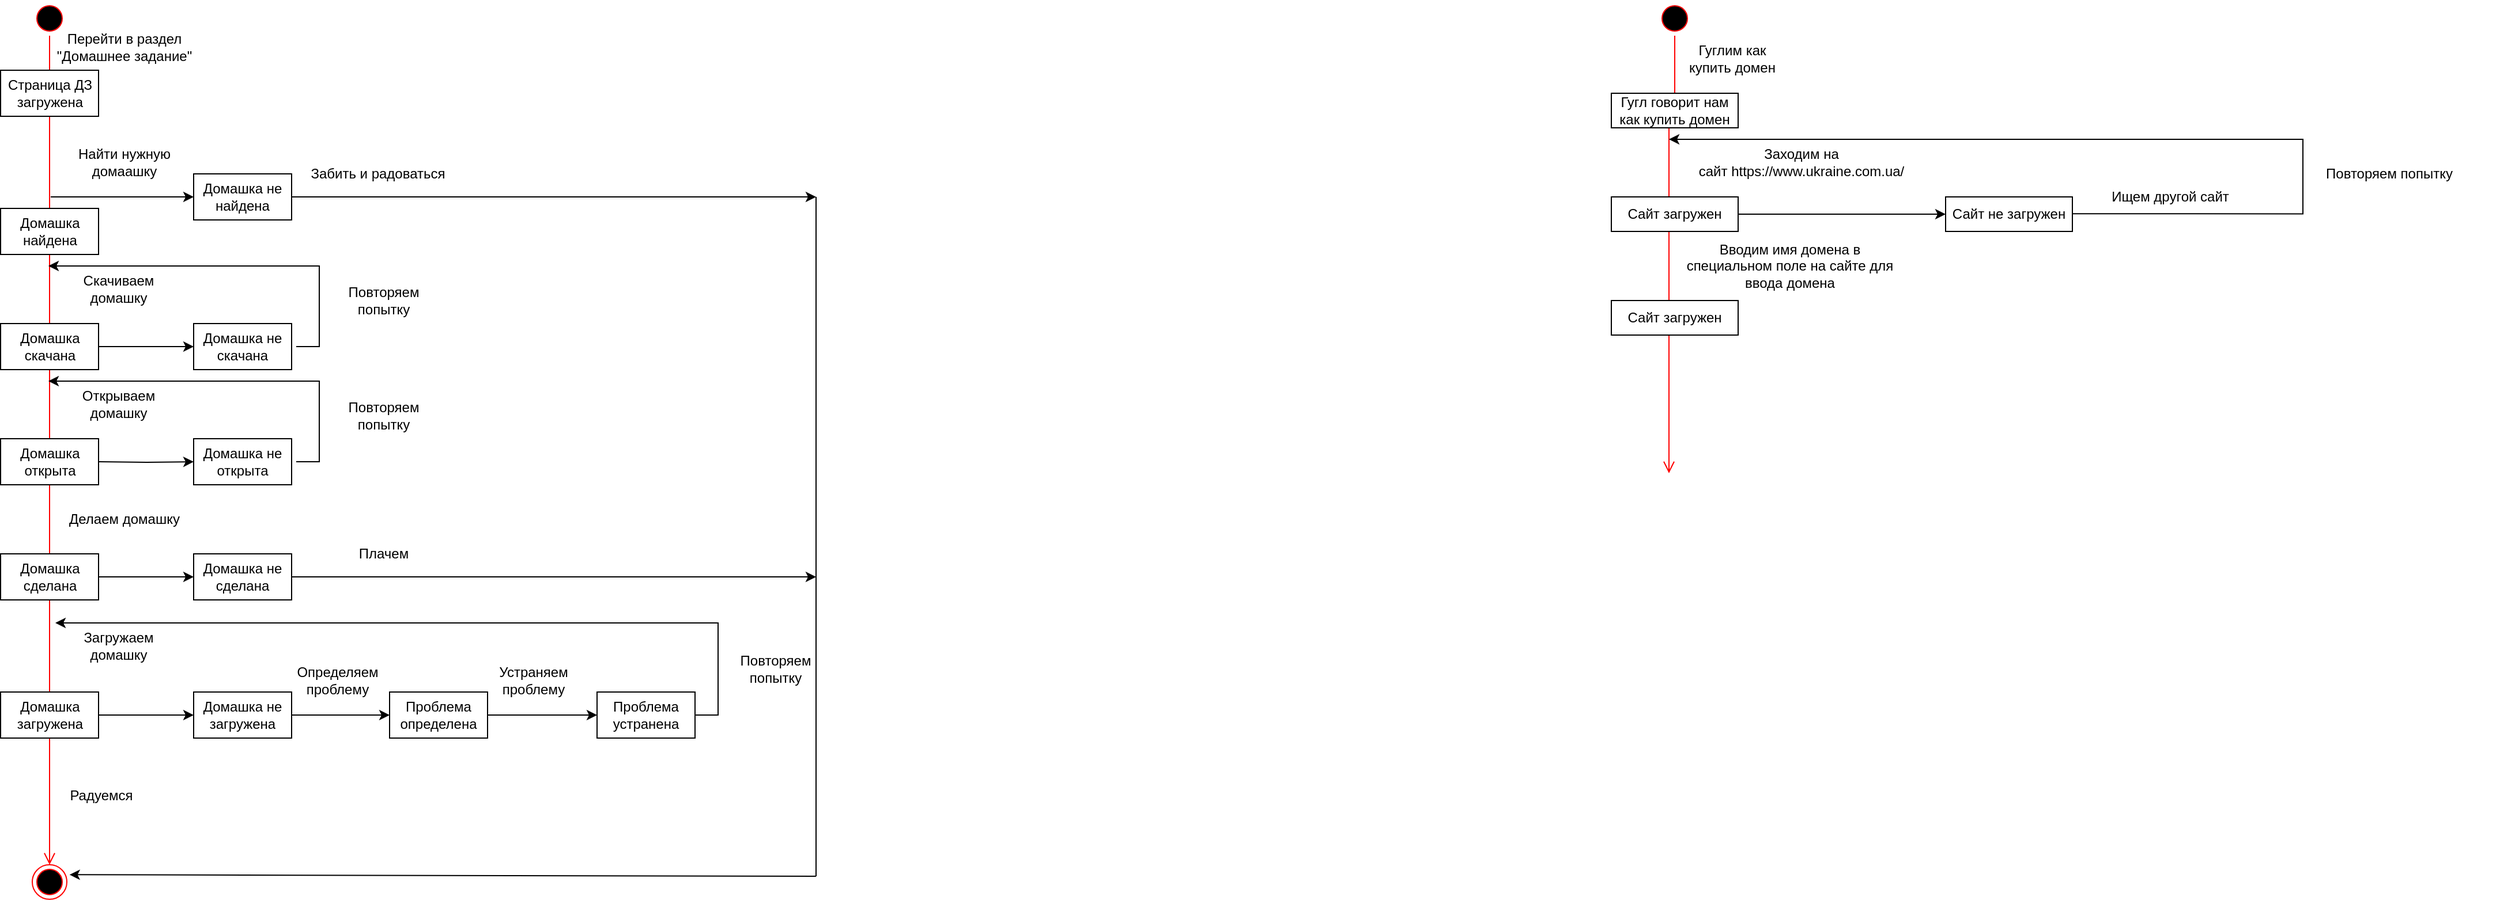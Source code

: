 <mxfile version="15.0.6" type="github">
  <diagram id="RWWzlrLUqUZTd2N9Jcue" name="Page-1">
    <mxGraphModel dx="716" dy="372" grid="1" gridSize="10" guides="1" tooltips="1" connect="1" arrows="1" fold="1" page="1" pageScale="1" pageWidth="192000" pageHeight="108000" math="0" shadow="0">
      <root>
        <mxCell id="0" />
        <mxCell id="1" parent="0" />
        <mxCell id="69hNL4aNgv2TUrD7TsJn-2" value="" style="ellipse;html=1;shape=startState;fillColor=#000000;strokeColor=#ff0000;" vertex="1" parent="1">
          <mxGeometry x="540" y="20" width="30" height="30" as="geometry" />
        </mxCell>
        <mxCell id="69hNL4aNgv2TUrD7TsJn-3" value="" style="edgeStyle=orthogonalEdgeStyle;html=1;verticalAlign=bottom;endArrow=open;endSize=8;strokeColor=#ff0000;" edge="1" source="69hNL4aNgv2TUrD7TsJn-2" parent="1">
          <mxGeometry relative="1" as="geometry">
            <mxPoint x="555" y="310" as="targetPoint" />
          </mxGeometry>
        </mxCell>
        <mxCell id="69hNL4aNgv2TUrD7TsJn-4" value="Скачиваем домашку" style="text;html=1;strokeColor=none;fillColor=none;align=center;verticalAlign=middle;whiteSpace=wrap;rounded=0;" vertex="1" parent="1">
          <mxGeometry x="560" y="260" width="110" height="20" as="geometry" />
        </mxCell>
        <mxCell id="69hNL4aNgv2TUrD7TsJn-32" style="edgeStyle=orthogonalEdgeStyle;rounded=0;orthogonalLoop=1;jettySize=auto;html=1;exitX=1;exitY=0.5;exitDx=0;exitDy=0;" edge="1" parent="1" source="69hNL4aNgv2TUrD7TsJn-5" target="69hNL4aNgv2TUrD7TsJn-31">
          <mxGeometry relative="1" as="geometry" />
        </mxCell>
        <mxCell id="69hNL4aNgv2TUrD7TsJn-8" value="Перейти в раздел &quot;Домашнее задание&quot;" style="text;html=1;strokeColor=none;fillColor=none;align=center;verticalAlign=middle;whiteSpace=wrap;rounded=0;" vertex="1" parent="1">
          <mxGeometry x="560" y="50" width="120" height="20" as="geometry" />
        </mxCell>
        <mxCell id="69hNL4aNgv2TUrD7TsJn-10" value="Найти нужную домаашку" style="text;html=1;strokeColor=none;fillColor=none;align=center;verticalAlign=middle;whiteSpace=wrap;rounded=0;" vertex="1" parent="1">
          <mxGeometry x="560" y="150" width="120" height="20" as="geometry" />
        </mxCell>
        <mxCell id="69hNL4aNgv2TUrD7TsJn-11" value="" style="edgeStyle=orthogonalEdgeStyle;html=1;verticalAlign=bottom;endArrow=open;endSize=8;strokeColor=#ff0000;entryX=0.5;entryY=0;entryDx=0;entryDy=0;" edge="1" parent="1" source="69hNL4aNgv2TUrD7TsJn-2" target="69hNL4aNgv2TUrD7TsJn-64">
          <mxGeometry relative="1" as="geometry">
            <mxPoint x="555" y="760" as="targetPoint" />
            <mxPoint x="555" y="50" as="sourcePoint" />
            <Array as="points" />
          </mxGeometry>
        </mxCell>
        <mxCell id="69hNL4aNgv2TUrD7TsJn-14" value="" style="endArrow=classic;html=1;" edge="1" parent="1">
          <mxGeometry width="50" height="50" relative="1" as="geometry">
            <mxPoint x="556" y="190" as="sourcePoint" />
            <mxPoint x="680" y="190" as="targetPoint" />
          </mxGeometry>
        </mxCell>
        <mxCell id="69hNL4aNgv2TUrD7TsJn-17" value="Домашка найдена" style="rounded=0;whiteSpace=wrap;html=1;" vertex="1" parent="1">
          <mxGeometry x="512.5" y="200" width="85" height="40" as="geometry" />
        </mxCell>
        <mxCell id="69hNL4aNgv2TUrD7TsJn-21" style="edgeStyle=orthogonalEdgeStyle;rounded=0;orthogonalLoop=1;jettySize=auto;html=1;exitX=1;exitY=0.5;exitDx=0;exitDy=0;" edge="1" parent="1" source="69hNL4aNgv2TUrD7TsJn-18">
          <mxGeometry relative="1" as="geometry">
            <mxPoint x="1220" y="190" as="targetPoint" />
          </mxGeometry>
        </mxCell>
        <mxCell id="69hNL4aNgv2TUrD7TsJn-18" value="Домашка не найдена" style="rounded=0;whiteSpace=wrap;html=1;" vertex="1" parent="1">
          <mxGeometry x="680" y="170" width="85" height="40" as="geometry" />
        </mxCell>
        <mxCell id="69hNL4aNgv2TUrD7TsJn-22" value="Забить и радоваться" style="text;html=1;strokeColor=none;fillColor=none;align=center;verticalAlign=middle;whiteSpace=wrap;rounded=0;" vertex="1" parent="1">
          <mxGeometry x="780" y="160" width="120" height="20" as="geometry" />
        </mxCell>
        <mxCell id="69hNL4aNgv2TUrD7TsJn-27" value="Открываем домашку" style="text;html=1;strokeColor=none;fillColor=none;align=center;verticalAlign=middle;whiteSpace=wrap;rounded=0;" vertex="1" parent="1">
          <mxGeometry x="560" y="360" width="110" height="20" as="geometry" />
        </mxCell>
        <mxCell id="69hNL4aNgv2TUrD7TsJn-28" value="Домашка открыта" style="rounded=0;whiteSpace=wrap;html=1;" vertex="1" parent="1">
          <mxGeometry x="512.5" y="400" width="85" height="40" as="geometry" />
        </mxCell>
        <mxCell id="69hNL4aNgv2TUrD7TsJn-29" value="Делаем домашку" style="text;html=1;strokeColor=none;fillColor=none;align=center;verticalAlign=middle;whiteSpace=wrap;rounded=0;" vertex="1" parent="1">
          <mxGeometry x="565" y="460" width="110" height="20" as="geometry" />
        </mxCell>
        <mxCell id="69hNL4aNgv2TUrD7TsJn-42" style="edgeStyle=orthogonalEdgeStyle;rounded=0;orthogonalLoop=1;jettySize=auto;html=1;exitX=1;exitY=0.5;exitDx=0;exitDy=0;" edge="1" parent="1" source="69hNL4aNgv2TUrD7TsJn-30" target="69hNL4aNgv2TUrD7TsJn-41">
          <mxGeometry relative="1" as="geometry" />
        </mxCell>
        <mxCell id="69hNL4aNgv2TUrD7TsJn-30" value="Домашка сделана" style="rounded=0;whiteSpace=wrap;html=1;" vertex="1" parent="1">
          <mxGeometry x="512.5" y="500" width="85" height="40" as="geometry" />
        </mxCell>
        <mxCell id="69hNL4aNgv2TUrD7TsJn-34" style="edgeStyle=orthogonalEdgeStyle;rounded=0;orthogonalLoop=1;jettySize=auto;html=1;" edge="1" parent="1">
          <mxGeometry relative="1" as="geometry">
            <mxPoint x="769" y="320" as="sourcePoint" />
            <mxPoint x="554" y="250" as="targetPoint" />
            <Array as="points">
              <mxPoint x="789" y="320" />
              <mxPoint x="789" y="250" />
            </Array>
          </mxGeometry>
        </mxCell>
        <mxCell id="69hNL4aNgv2TUrD7TsJn-31" value="Домашка не скачана" style="rounded=0;whiteSpace=wrap;html=1;" vertex="1" parent="1">
          <mxGeometry x="680" y="300" width="85" height="40" as="geometry" />
        </mxCell>
        <mxCell id="69hNL4aNgv2TUrD7TsJn-36" value="Повторяем попытку" style="text;html=1;strokeColor=none;fillColor=none;align=center;verticalAlign=middle;whiteSpace=wrap;rounded=0;" vertex="1" parent="1">
          <mxGeometry x="790" y="270" width="110" height="20" as="geometry" />
        </mxCell>
        <mxCell id="69hNL4aNgv2TUrD7TsJn-5" value="Домашка скачана" style="rounded=0;whiteSpace=wrap;html=1;" vertex="1" parent="1">
          <mxGeometry x="512.5" y="300" width="85" height="40" as="geometry" />
        </mxCell>
        <mxCell id="69hNL4aNgv2TUrD7TsJn-9" value="Страница ДЗ загружена" style="rounded=0;whiteSpace=wrap;html=1;" vertex="1" parent="1">
          <mxGeometry x="512.5" y="80" width="85" height="40" as="geometry" />
        </mxCell>
        <mxCell id="69hNL4aNgv2TUrD7TsJn-37" style="edgeStyle=orthogonalEdgeStyle;rounded=0;orthogonalLoop=1;jettySize=auto;html=1;exitX=1;exitY=0.5;exitDx=0;exitDy=0;" edge="1" parent="1" target="69hNL4aNgv2TUrD7TsJn-39">
          <mxGeometry relative="1" as="geometry">
            <mxPoint x="597.5" y="420" as="sourcePoint" />
          </mxGeometry>
        </mxCell>
        <mxCell id="69hNL4aNgv2TUrD7TsJn-38" style="edgeStyle=orthogonalEdgeStyle;rounded=0;orthogonalLoop=1;jettySize=auto;html=1;" edge="1" parent="1">
          <mxGeometry relative="1" as="geometry">
            <mxPoint x="769" y="420" as="sourcePoint" />
            <mxPoint x="554" y="350" as="targetPoint" />
            <Array as="points">
              <mxPoint x="789" y="420" />
              <mxPoint x="789" y="350" />
            </Array>
          </mxGeometry>
        </mxCell>
        <mxCell id="69hNL4aNgv2TUrD7TsJn-39" value="Домашка не открыта" style="rounded=0;whiteSpace=wrap;html=1;" vertex="1" parent="1">
          <mxGeometry x="680" y="400" width="85" height="40" as="geometry" />
        </mxCell>
        <mxCell id="69hNL4aNgv2TUrD7TsJn-40" value="Повторяем попытку" style="text;html=1;strokeColor=none;fillColor=none;align=center;verticalAlign=middle;whiteSpace=wrap;rounded=0;" vertex="1" parent="1">
          <mxGeometry x="790" y="370" width="110" height="20" as="geometry" />
        </mxCell>
        <mxCell id="69hNL4aNgv2TUrD7TsJn-44" style="edgeStyle=orthogonalEdgeStyle;rounded=0;orthogonalLoop=1;jettySize=auto;html=1;exitX=1;exitY=0.5;exitDx=0;exitDy=0;" edge="1" parent="1" source="69hNL4aNgv2TUrD7TsJn-41">
          <mxGeometry relative="1" as="geometry">
            <mxPoint x="1220" y="520" as="targetPoint" />
          </mxGeometry>
        </mxCell>
        <mxCell id="69hNL4aNgv2TUrD7TsJn-41" value="Домашка не сделана" style="rounded=0;whiteSpace=wrap;html=1;" vertex="1" parent="1">
          <mxGeometry x="680" y="500" width="85" height="40" as="geometry" />
        </mxCell>
        <mxCell id="69hNL4aNgv2TUrD7TsJn-45" value="Плачем" style="text;html=1;strokeColor=none;fillColor=none;align=center;verticalAlign=middle;whiteSpace=wrap;rounded=0;" vertex="1" parent="1">
          <mxGeometry x="790" y="490" width="110" height="20" as="geometry" />
        </mxCell>
        <mxCell id="69hNL4aNgv2TUrD7TsJn-46" value="Загружаем домашку" style="text;html=1;strokeColor=none;fillColor=none;align=center;verticalAlign=middle;whiteSpace=wrap;rounded=0;" vertex="1" parent="1">
          <mxGeometry x="560" y="570" width="110" height="20" as="geometry" />
        </mxCell>
        <mxCell id="69hNL4aNgv2TUrD7TsJn-50" style="edgeStyle=orthogonalEdgeStyle;rounded=0;orthogonalLoop=1;jettySize=auto;html=1;exitX=1;exitY=0.5;exitDx=0;exitDy=0;" edge="1" parent="1" source="69hNL4aNgv2TUrD7TsJn-48" target="69hNL4aNgv2TUrD7TsJn-49">
          <mxGeometry relative="1" as="geometry" />
        </mxCell>
        <mxCell id="69hNL4aNgv2TUrD7TsJn-48" value="Домашка загружена" style="rounded=0;whiteSpace=wrap;html=1;" vertex="1" parent="1">
          <mxGeometry x="512.5" y="620" width="85" height="40" as="geometry" />
        </mxCell>
        <mxCell id="69hNL4aNgv2TUrD7TsJn-52" style="edgeStyle=orthogonalEdgeStyle;rounded=0;orthogonalLoop=1;jettySize=auto;html=1;exitX=1;exitY=0.5;exitDx=0;exitDy=0;" edge="1" parent="1" source="69hNL4aNgv2TUrD7TsJn-49" target="69hNL4aNgv2TUrD7TsJn-51">
          <mxGeometry relative="1" as="geometry" />
        </mxCell>
        <mxCell id="69hNL4aNgv2TUrD7TsJn-49" value="Домашка не загружена" style="rounded=0;whiteSpace=wrap;html=1;" vertex="1" parent="1">
          <mxGeometry x="680" y="620" width="85" height="40" as="geometry" />
        </mxCell>
        <mxCell id="69hNL4aNgv2TUrD7TsJn-55" style="edgeStyle=orthogonalEdgeStyle;rounded=0;orthogonalLoop=1;jettySize=auto;html=1;exitX=1;exitY=0.5;exitDx=0;exitDy=0;" edge="1" parent="1" source="69hNL4aNgv2TUrD7TsJn-51" target="69hNL4aNgv2TUrD7TsJn-54">
          <mxGeometry relative="1" as="geometry" />
        </mxCell>
        <mxCell id="69hNL4aNgv2TUrD7TsJn-51" value="Проблема определена" style="rounded=0;whiteSpace=wrap;html=1;" vertex="1" parent="1">
          <mxGeometry x="850" y="620" width="85" height="40" as="geometry" />
        </mxCell>
        <mxCell id="69hNL4aNgv2TUrD7TsJn-53" value="Определяем проблему" style="text;html=1;strokeColor=none;fillColor=none;align=center;verticalAlign=middle;whiteSpace=wrap;rounded=0;" vertex="1" parent="1">
          <mxGeometry x="750" y="600" width="110" height="20" as="geometry" />
        </mxCell>
        <mxCell id="69hNL4aNgv2TUrD7TsJn-58" style="edgeStyle=orthogonalEdgeStyle;rounded=0;orthogonalLoop=1;jettySize=auto;html=1;exitX=1;exitY=0.5;exitDx=0;exitDy=0;" edge="1" parent="1" source="69hNL4aNgv2TUrD7TsJn-54">
          <mxGeometry relative="1" as="geometry">
            <mxPoint x="560" y="560" as="targetPoint" />
            <Array as="points">
              <mxPoint x="1135" y="640" />
              <mxPoint x="1135" y="560" />
            </Array>
          </mxGeometry>
        </mxCell>
        <mxCell id="69hNL4aNgv2TUrD7TsJn-54" value="Проблема устранена" style="rounded=0;whiteSpace=wrap;html=1;" vertex="1" parent="1">
          <mxGeometry x="1030" y="620" width="85" height="40" as="geometry" />
        </mxCell>
        <mxCell id="69hNL4aNgv2TUrD7TsJn-56" value="Устраняем проблему" style="text;html=1;strokeColor=none;fillColor=none;align=center;verticalAlign=middle;whiteSpace=wrap;rounded=0;" vertex="1" parent="1">
          <mxGeometry x="920" y="600" width="110" height="20" as="geometry" />
        </mxCell>
        <mxCell id="69hNL4aNgv2TUrD7TsJn-60" value="Повторяем попытку" style="text;html=1;strokeColor=none;fillColor=none;align=center;verticalAlign=middle;whiteSpace=wrap;rounded=0;" vertex="1" parent="1">
          <mxGeometry x="1130" y="590" width="110" height="20" as="geometry" />
        </mxCell>
        <mxCell id="69hNL4aNgv2TUrD7TsJn-63" value="Радуемся" style="text;html=1;strokeColor=none;fillColor=none;align=center;verticalAlign=middle;whiteSpace=wrap;rounded=0;" vertex="1" parent="1">
          <mxGeometry x="570" y="700" width="60" height="20" as="geometry" />
        </mxCell>
        <mxCell id="69hNL4aNgv2TUrD7TsJn-64" value="" style="ellipse;html=1;shape=endState;fillColor=#000000;strokeColor=#ff0000;" vertex="1" parent="1">
          <mxGeometry x="540" y="770" width="30" height="30" as="geometry" />
        </mxCell>
        <mxCell id="69hNL4aNgv2TUrD7TsJn-65" value="" style="endArrow=none;html=1;" edge="1" parent="1">
          <mxGeometry width="50" height="50" relative="1" as="geometry">
            <mxPoint x="1220" y="780" as="sourcePoint" />
            <mxPoint x="1220" y="190" as="targetPoint" />
          </mxGeometry>
        </mxCell>
        <mxCell id="69hNL4aNgv2TUrD7TsJn-66" value="" style="endArrow=classic;html=1;entryX=1.078;entryY=0.289;entryDx=0;entryDy=0;entryPerimeter=0;" edge="1" parent="1" target="69hNL4aNgv2TUrD7TsJn-64">
          <mxGeometry width="50" height="50" relative="1" as="geometry">
            <mxPoint x="1220" y="780" as="sourcePoint" />
            <mxPoint x="580" y="780" as="targetPoint" />
          </mxGeometry>
        </mxCell>
        <mxCell id="69hNL4aNgv2TUrD7TsJn-67" value="" style="ellipse;html=1;shape=startState;fillColor=#000000;strokeColor=#ff0000;" vertex="1" parent="1">
          <mxGeometry x="1950" y="20" width="30" height="30" as="geometry" />
        </mxCell>
        <mxCell id="69hNL4aNgv2TUrD7TsJn-68" value="" style="edgeStyle=orthogonalEdgeStyle;html=1;verticalAlign=bottom;endArrow=open;endSize=8;strokeColor=#ff0000;" edge="1" parent="1">
          <mxGeometry relative="1" as="geometry">
            <mxPoint x="1960" y="430" as="targetPoint" />
            <mxPoint x="1965" y="50" as="sourcePoint" />
            <Array as="points">
              <mxPoint x="1965" y="110" />
            </Array>
          </mxGeometry>
        </mxCell>
        <mxCell id="69hNL4aNgv2TUrD7TsJn-69" value="Гуглим как купить домен" style="text;html=1;strokeColor=none;fillColor=none;align=center;verticalAlign=middle;whiteSpace=wrap;rounded=0;" vertex="1" parent="1">
          <mxGeometry x="1970" y="60" width="90" height="20" as="geometry" />
        </mxCell>
        <mxCell id="69hNL4aNgv2TUrD7TsJn-70" value="Гугл говорит нам как купить домен" style="rounded=0;whiteSpace=wrap;html=1;" vertex="1" parent="1">
          <mxGeometry x="1910" y="100" width="110" height="30" as="geometry" />
        </mxCell>
        <mxCell id="69hNL4aNgv2TUrD7TsJn-71" value="Заходим на сайт&amp;nbsp;https://www.ukraine.com.ua/" style="text;html=1;strokeColor=none;fillColor=none;align=center;verticalAlign=middle;whiteSpace=wrap;rounded=0;" vertex="1" parent="1">
          <mxGeometry x="1980" y="150" width="190" height="20" as="geometry" />
        </mxCell>
        <mxCell id="69hNL4aNgv2TUrD7TsJn-76" style="edgeStyle=orthogonalEdgeStyle;rounded=0;orthogonalLoop=1;jettySize=auto;html=1;exitX=1;exitY=0.5;exitDx=0;exitDy=0;" edge="1" parent="1" source="69hNL4aNgv2TUrD7TsJn-72" target="69hNL4aNgv2TUrD7TsJn-75">
          <mxGeometry relative="1" as="geometry" />
        </mxCell>
        <mxCell id="69hNL4aNgv2TUrD7TsJn-72" value="Сайт загружен" style="rounded=0;whiteSpace=wrap;html=1;" vertex="1" parent="1">
          <mxGeometry x="1910" y="190" width="110" height="30" as="geometry" />
        </mxCell>
        <mxCell id="69hNL4aNgv2TUrD7TsJn-73" value="Вводим имя домена в специальном поле на сайте для ввода домена" style="text;html=1;strokeColor=none;fillColor=none;align=center;verticalAlign=middle;whiteSpace=wrap;rounded=0;" vertex="1" parent="1">
          <mxGeometry x="1970" y="240" width="190" height="20" as="geometry" />
        </mxCell>
        <mxCell id="69hNL4aNgv2TUrD7TsJn-74" value="Сайт загружен" style="rounded=0;whiteSpace=wrap;html=1;" vertex="1" parent="1">
          <mxGeometry x="1910" y="280" width="110" height="30" as="geometry" />
        </mxCell>
        <mxCell id="69hNL4aNgv2TUrD7TsJn-75" value="Сайт не загружен" style="rounded=0;whiteSpace=wrap;html=1;" vertex="1" parent="1">
          <mxGeometry x="2200" y="190" width="110" height="30" as="geometry" />
        </mxCell>
        <mxCell id="69hNL4aNgv2TUrD7TsJn-77" style="edgeStyle=orthogonalEdgeStyle;rounded=0;orthogonalLoop=1;jettySize=auto;html=1;exitX=1;exitY=0.5;exitDx=0;exitDy=0;" edge="1" parent="1">
          <mxGeometry relative="1" as="geometry">
            <mxPoint x="2310" y="204.66" as="sourcePoint" />
            <mxPoint x="1960" y="140" as="targetPoint" />
            <Array as="points">
              <mxPoint x="2510" y="205" />
              <mxPoint x="2510" y="140" />
            </Array>
          </mxGeometry>
        </mxCell>
        <mxCell id="69hNL4aNgv2TUrD7TsJn-78" value="Ищем другой сайт" style="text;html=1;strokeColor=none;fillColor=none;align=center;verticalAlign=middle;whiteSpace=wrap;rounded=0;" vertex="1" parent="1">
          <mxGeometry x="2300" y="180" width="190" height="20" as="geometry" />
        </mxCell>
        <mxCell id="69hNL4aNgv2TUrD7TsJn-79" value="Повторяем попытку" style="text;html=1;strokeColor=none;fillColor=none;align=center;verticalAlign=middle;whiteSpace=wrap;rounded=0;" vertex="1" parent="1">
          <mxGeometry x="2490" y="160" width="190" height="20" as="geometry" />
        </mxCell>
      </root>
    </mxGraphModel>
  </diagram>
</mxfile>
